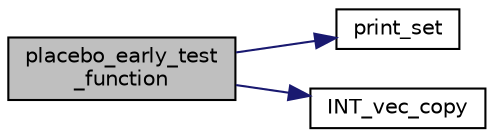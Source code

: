 digraph "placebo_early_test_function"
{
  edge [fontname="Helvetica",fontsize="10",labelfontname="Helvetica",labelfontsize="10"];
  node [fontname="Helvetica",fontsize="10",shape=record];
  rankdir="LR";
  Node2582 [label="placebo_early_test\l_function",height=0.2,width=0.4,color="black", fillcolor="grey75", style="filled", fontcolor="black"];
  Node2582 -> Node2583 [color="midnightblue",fontsize="10",style="solid",fontname="Helvetica"];
  Node2583 [label="print_set",height=0.2,width=0.4,color="black", fillcolor="white", style="filled",URL="$d0/dd1/blt_8h.html#a8c1a5fc71aea7ff31d181f0103196a24"];
  Node2582 -> Node2584 [color="midnightblue",fontsize="10",style="solid",fontname="Helvetica"];
  Node2584 [label="INT_vec_copy",height=0.2,width=0.4,color="black", fillcolor="white", style="filled",URL="$df/dbf/sajeeb_8_c.html#ac2d875e27e009af6ec04d17254d11075"];
}

